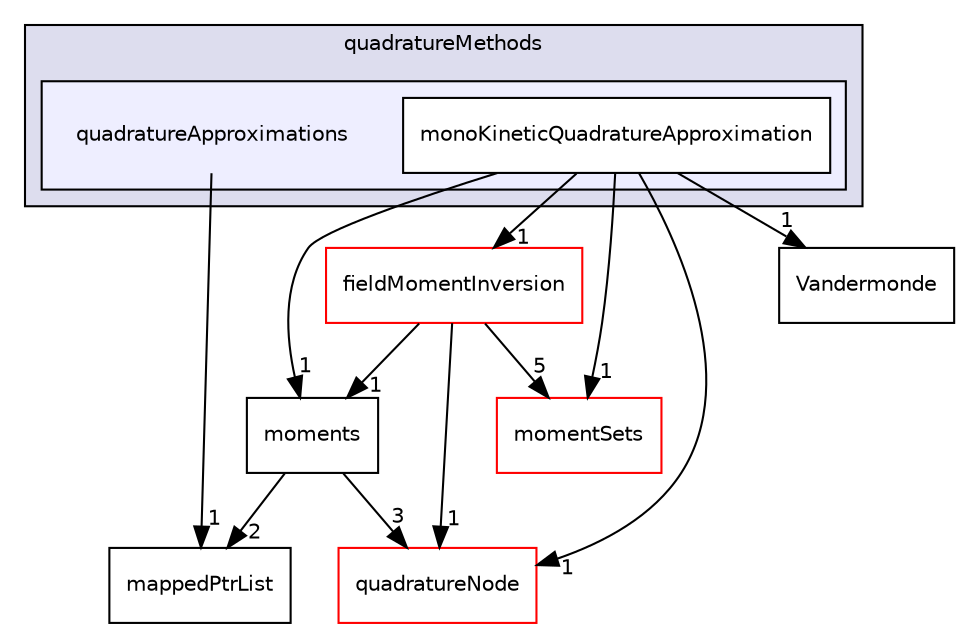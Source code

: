 digraph "quadratureApproximations" {
  bgcolor=transparent;
  compound=true
  node [ fontsize="10", fontname="Helvetica"];
  edge [ labelfontsize="10", labelfontname="Helvetica"];
  subgraph clusterdir_259a5a6e928303d9988273e835fb5828 {
    graph [ bgcolor="#ddddee", pencolor="black", label="quadratureMethods" fontname="Helvetica", fontsize="10", URL="dir_259a5a6e928303d9988273e835fb5828.html"]
  subgraph clusterdir_719cf215453ac00ed8aac873f3732925 {
    graph [ bgcolor="#eeeeff", pencolor="black", label="" URL="dir_719cf215453ac00ed8aac873f3732925.html"];
    dir_719cf215453ac00ed8aac873f3732925 [shape=plaintext label="quadratureApproximations"];
    dir_bbe77a0ebdbe5524becdd703303595c2 [shape=box label="monoKineticQuadratureApproximation" color="black" fillcolor="white" style="filled" URL="dir_bbe77a0ebdbe5524becdd703303595c2.html"];
  }
  }
  dir_b32b5f83daaa5a3afa205645027e300d [shape=box label="mappedPtrList" URL="dir_b32b5f83daaa5a3afa205645027e300d.html"];
  dir_31c4affba36cde1c26e847807faab78f [shape=box label="Vandermonde" URL="dir_31c4affba36cde1c26e847807faab78f.html"];
  dir_28a10e058b67f0d7e124cb3c5246e6cb [shape=box label="momentSets" color="red" URL="dir_28a10e058b67f0d7e124cb3c5246e6cb.html"];
  dir_17a6c3d0f5fde6543c26c10fa938ae5d [shape=box label="moments" URL="dir_17a6c3d0f5fde6543c26c10fa938ae5d.html"];
  dir_db960164ea42c42a422c08f487d84e08 [shape=box label="fieldMomentInversion" color="red" URL="dir_db960164ea42c42a422c08f487d84e08.html"];
  dir_48cba3f3a1194fdbaf1cf859d335accc [shape=box label="quadratureNode" color="red" URL="dir_48cba3f3a1194fdbaf1cf859d335accc.html"];
  dir_bbe77a0ebdbe5524becdd703303595c2->dir_31c4affba36cde1c26e847807faab78f [headlabel="1", labeldistance=1.5 headhref="dir_000243_000376.html"];
  dir_bbe77a0ebdbe5524becdd703303595c2->dir_28a10e058b67f0d7e124cb3c5246e6cb [headlabel="1", labeldistance=1.5 headhref="dir_000243_000239.html"];
  dir_bbe77a0ebdbe5524becdd703303595c2->dir_17a6c3d0f5fde6543c26c10fa938ae5d [headlabel="1", labeldistance=1.5 headhref="dir_000243_000237.html"];
  dir_bbe77a0ebdbe5524becdd703303595c2->dir_db960164ea42c42a422c08f487d84e08 [headlabel="1", labeldistance=1.5 headhref="dir_000243_000043.html"];
  dir_bbe77a0ebdbe5524becdd703303595c2->dir_48cba3f3a1194fdbaf1cf859d335accc [headlabel="1", labeldistance=1.5 headhref="dir_000243_000320.html"];
  dir_17a6c3d0f5fde6543c26c10fa938ae5d->dir_b32b5f83daaa5a3afa205645027e300d [headlabel="2", labeldistance=1.5 headhref="dir_000237_000227.html"];
  dir_17a6c3d0f5fde6543c26c10fa938ae5d->dir_48cba3f3a1194fdbaf1cf859d335accc [headlabel="3", labeldistance=1.5 headhref="dir_000237_000320.html"];
  dir_719cf215453ac00ed8aac873f3732925->dir_b32b5f83daaa5a3afa205645027e300d [headlabel="1", labeldistance=1.5 headhref="dir_000242_000227.html"];
  dir_db960164ea42c42a422c08f487d84e08->dir_28a10e058b67f0d7e124cb3c5246e6cb [headlabel="5", labeldistance=1.5 headhref="dir_000043_000239.html"];
  dir_db960164ea42c42a422c08f487d84e08->dir_17a6c3d0f5fde6543c26c10fa938ae5d [headlabel="1", labeldistance=1.5 headhref="dir_000043_000237.html"];
  dir_db960164ea42c42a422c08f487d84e08->dir_48cba3f3a1194fdbaf1cf859d335accc [headlabel="1", labeldistance=1.5 headhref="dir_000043_000320.html"];
}
